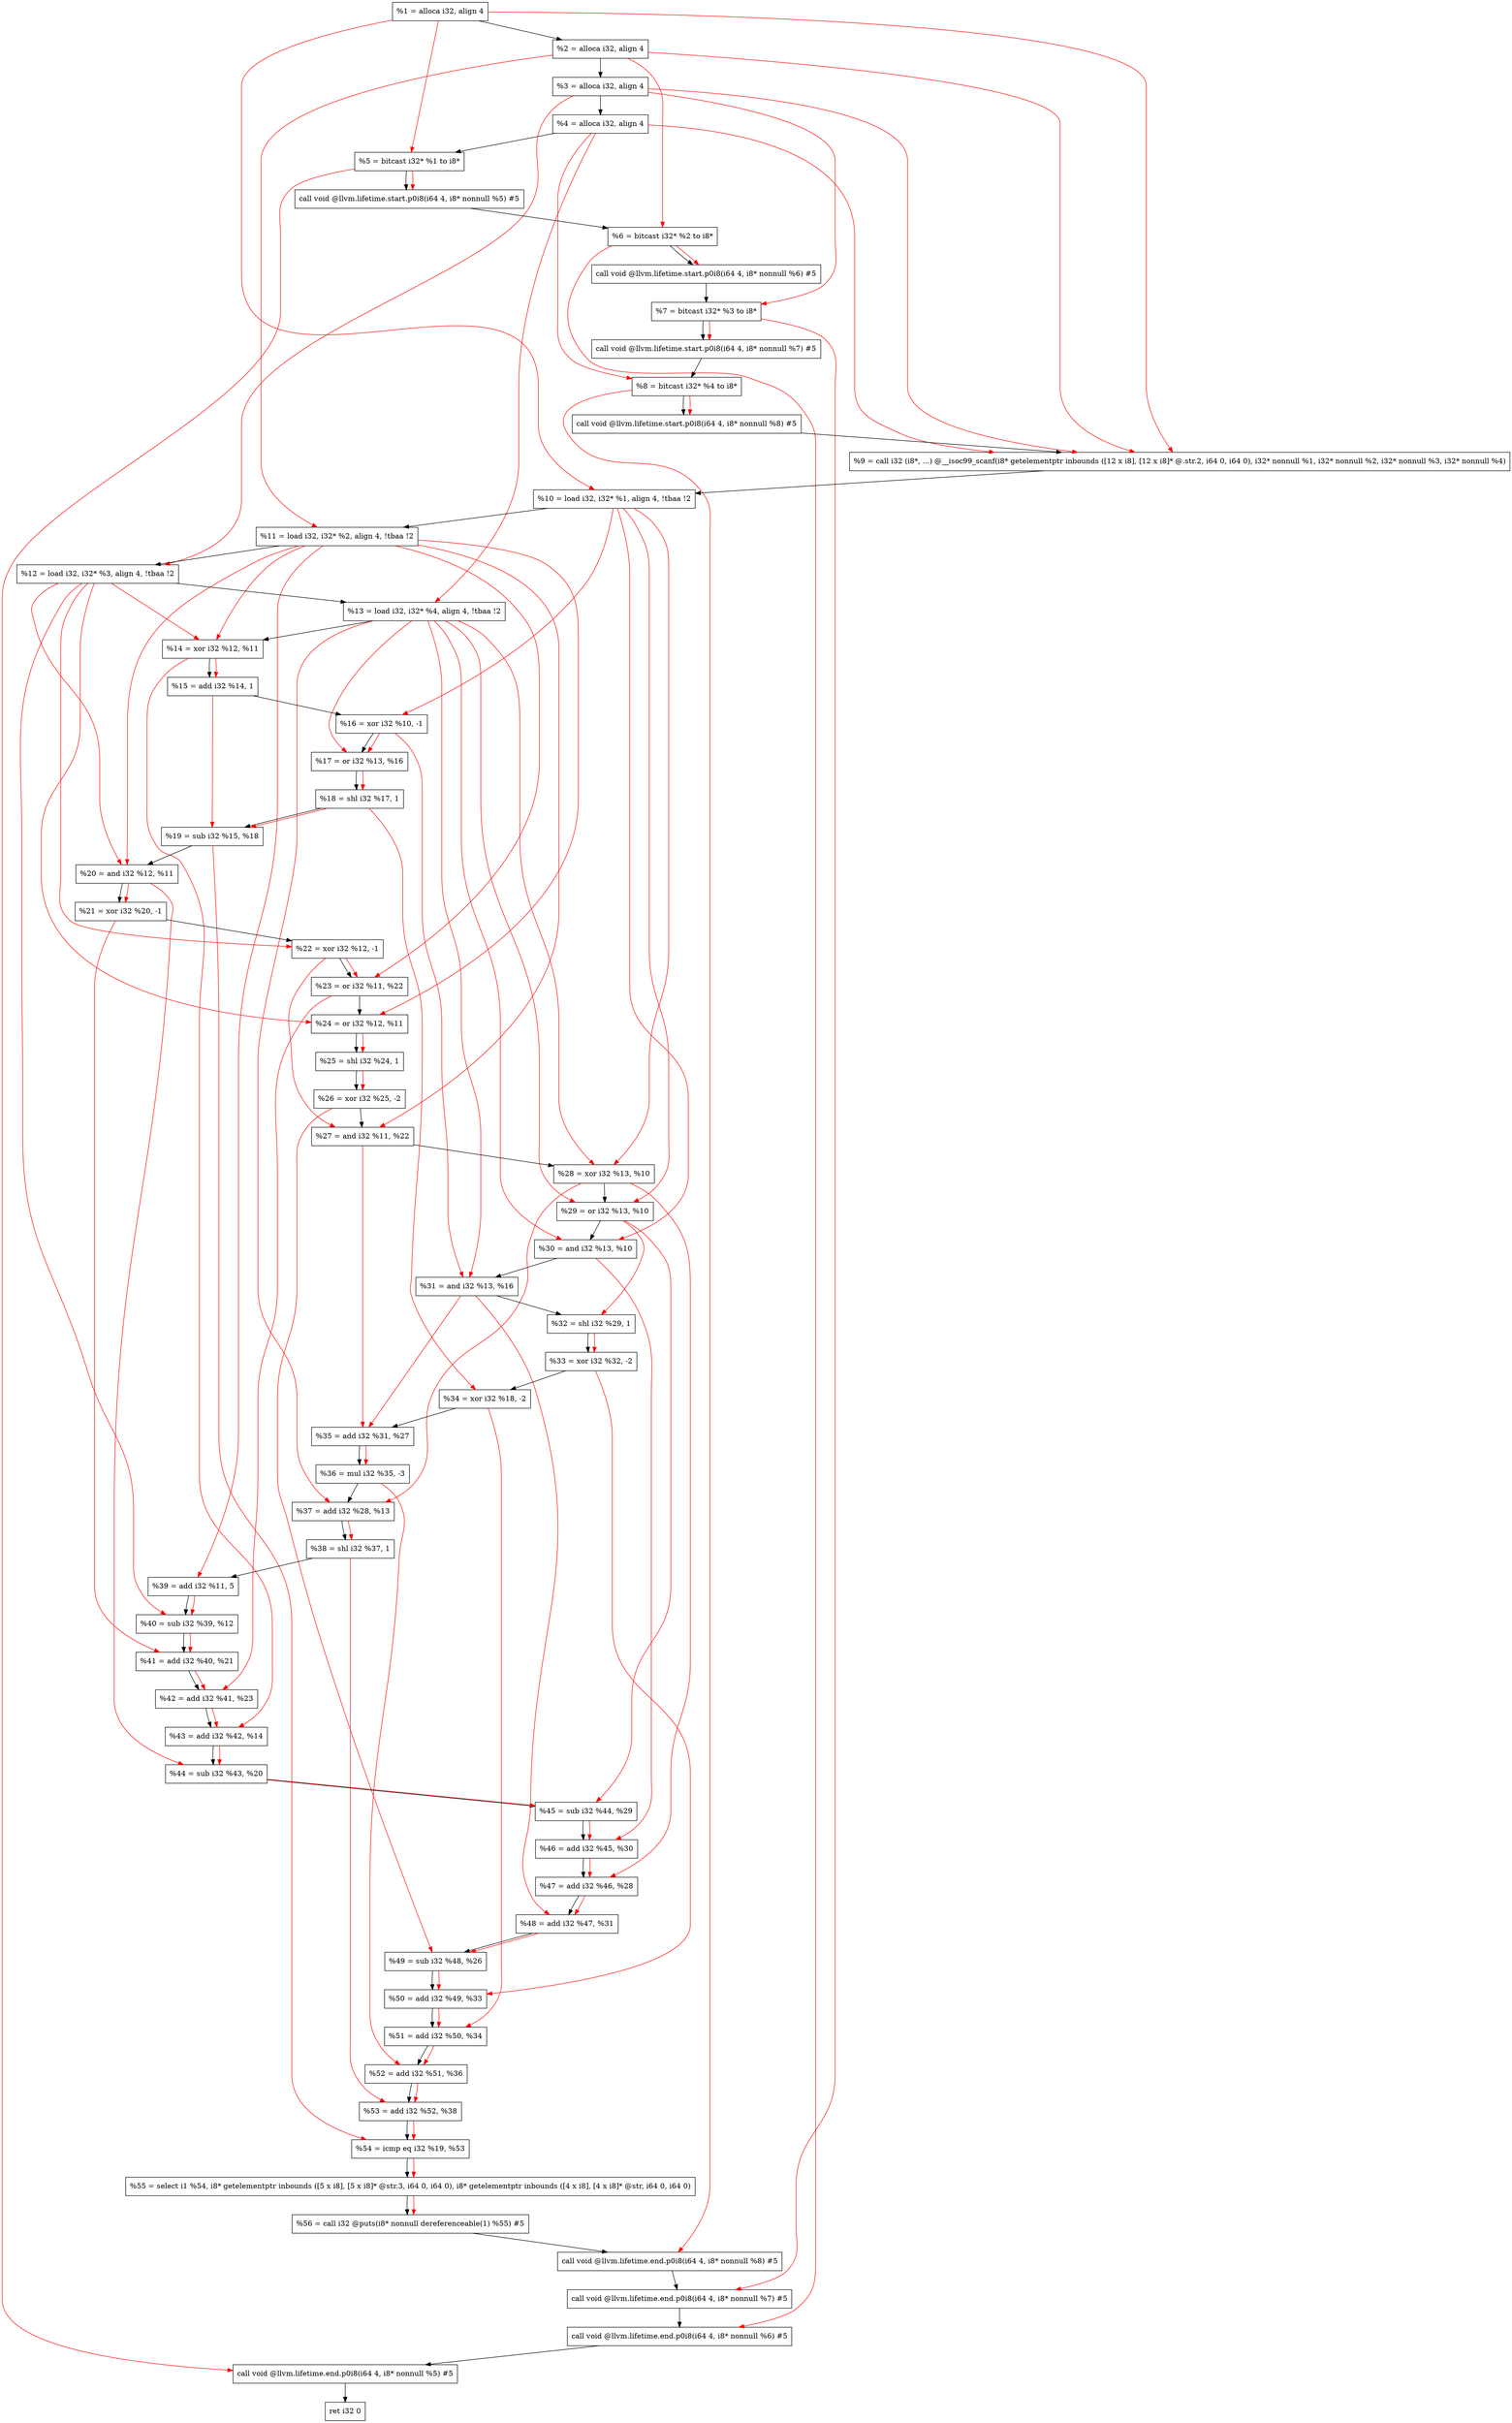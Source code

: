 digraph "DFG for'main' function" {
	Node0x215fc58[shape=record, label="  %1 = alloca i32, align 4"];
	Node0x215fcd8[shape=record, label="  %2 = alloca i32, align 4"];
	Node0x215fd68[shape=record, label="  %3 = alloca i32, align 4"];
	Node0x215fdc8[shape=record, label="  %4 = alloca i32, align 4"];
	Node0x215fe78[shape=record, label="  %5 = bitcast i32* %1 to i8*"];
	Node0x21602a8[shape=record, label="  call void @llvm.lifetime.start.p0i8(i64 4, i8* nonnull %5) #5"];
	Node0x2160388[shape=record, label="  %6 = bitcast i32* %2 to i8*"];
	Node0x2160488[shape=record, label="  call void @llvm.lifetime.start.p0i8(i64 4, i8* nonnull %6) #5"];
	Node0x2160548[shape=record, label="  %7 = bitcast i32* %3 to i8*"];
	Node0x21605f8[shape=record, label="  call void @llvm.lifetime.start.p0i8(i64 4, i8* nonnull %7) #5"];
	Node0x21606b8[shape=record, label="  %8 = bitcast i32* %4 to i8*"];
	Node0x2160768[shape=record, label="  call void @llvm.lifetime.start.p0i8(i64 4, i8* nonnull %8) #5"];
	Node0x215ab70[shape=record, label="  %9 = call i32 (i8*, ...) @__isoc99_scanf(i8* getelementptr inbounds ([12 x i8], [12 x i8]* @.str.2, i64 0, i64 0), i32* nonnull %1, i32* nonnull %2, i32* nonnull %3, i32* nonnull %4)"];
	Node0x2160968[shape=record, label="  %10 = load i32, i32* %1, align 4, !tbaa !2"];
	Node0x21618d8[shape=record, label="  %11 = load i32, i32* %2, align 4, !tbaa !2"];
	Node0x2161f48[shape=record, label="  %12 = load i32, i32* %3, align 4, !tbaa !2"];
	Node0x2161fa8[shape=record, label="  %13 = load i32, i32* %4, align 4, !tbaa !2"];
	Node0x2162020[shape=record, label="  %14 = xor i32 %12, %11"];
	Node0x2162090[shape=record, label="  %15 = add i32 %14, 1"];
	Node0x2162100[shape=record, label="  %16 = xor i32 %10, -1"];
	Node0x2162170[shape=record, label="  %17 = or i32 %13, %16"];
	Node0x21621e0[shape=record, label="  %18 = shl i32 %17, 1"];
	Node0x2162250[shape=record, label="  %19 = sub i32 %15, %18"];
	Node0x21622c0[shape=record, label="  %20 = and i32 %12, %11"];
	Node0x2162330[shape=record, label="  %21 = xor i32 %20, -1"];
	Node0x21623a0[shape=record, label="  %22 = xor i32 %12, -1"];
	Node0x2162410[shape=record, label="  %23 = or i32 %11, %22"];
	Node0x2162480[shape=record, label="  %24 = or i32 %12, %11"];
	Node0x21624f0[shape=record, label="  %25 = shl i32 %24, 1"];
	Node0x2162560[shape=record, label="  %26 = xor i32 %25, -2"];
	Node0x21625d0[shape=record, label="  %27 = and i32 %11, %22"];
	Node0x2162640[shape=record, label="  %28 = xor i32 %13, %10"];
	Node0x21626b0[shape=record, label="  %29 = or i32 %13, %10"];
	Node0x2162720[shape=record, label="  %30 = and i32 %13, %10"];
	Node0x2162790[shape=record, label="  %31 = and i32 %13, %16"];
	Node0x2162800[shape=record, label="  %32 = shl i32 %29, 1"];
	Node0x2162870[shape=record, label="  %33 = xor i32 %32, -2"];
	Node0x21628e0[shape=record, label="  %34 = xor i32 %18, -2"];
	Node0x2162950[shape=record, label="  %35 = add i32 %31, %27"];
	Node0x21629c0[shape=record, label="  %36 = mul i32 %35, -3"];
	Node0x2162a30[shape=record, label="  %37 = add i32 %28, %13"];
	Node0x2162aa0[shape=record, label="  %38 = shl i32 %37, 1"];
	Node0x2162b10[shape=record, label="  %39 = add i32 %11, 5"];
	Node0x2162b80[shape=record, label="  %40 = sub i32 %39, %12"];
	Node0x2162bf0[shape=record, label="  %41 = add i32 %40, %21"];
	Node0x2162c60[shape=record, label="  %42 = add i32 %41, %23"];
	Node0x2162cd0[shape=record, label="  %43 = add i32 %42, %14"];
	Node0x2162d40[shape=record, label="  %44 = sub i32 %43, %20"];
	Node0x2162db0[shape=record, label="  %45 = sub i32 %44, %29"];
	Node0x2162e20[shape=record, label="  %46 = add i32 %45, %30"];
	Node0x2162e90[shape=record, label="  %47 = add i32 %46, %28"];
	Node0x2162f00[shape=record, label="  %48 = add i32 %47, %31"];
	Node0x2162f70[shape=record, label="  %49 = sub i32 %48, %26"];
	Node0x2162fe0[shape=record, label="  %50 = add i32 %49, %33"];
	Node0x2163050[shape=record, label="  %51 = add i32 %50, %34"];
	Node0x21630c0[shape=record, label="  %52 = add i32 %51, %36"];
	Node0x2163130[shape=record, label="  %53 = add i32 %52, %38"];
	Node0x21631a0[shape=record, label="  %54 = icmp eq i32 %19, %53"];
	Node0x20ff8b8[shape=record, label="  %55 = select i1 %54, i8* getelementptr inbounds ([5 x i8], [5 x i8]* @str.3, i64 0, i64 0), i8* getelementptr inbounds ([4 x i8], [4 x i8]* @str, i64 0, i64 0)"];
	Node0x2163230[shape=record, label="  %56 = call i32 @puts(i8* nonnull dereferenceable(1) %55) #5"];
	Node0x21634d8[shape=record, label="  call void @llvm.lifetime.end.p0i8(i64 4, i8* nonnull %8) #5"];
	Node0x2163638[shape=record, label="  call void @llvm.lifetime.end.p0i8(i64 4, i8* nonnull %7) #5"];
	Node0x2163748[shape=record, label="  call void @llvm.lifetime.end.p0i8(i64 4, i8* nonnull %6) #5"];
	Node0x2163858[shape=record, label="  call void @llvm.lifetime.end.p0i8(i64 4, i8* nonnull %5) #5"];
	Node0x2163918[shape=record, label="  ret i32 0"];
	Node0x215fc58 -> Node0x215fcd8;
	Node0x215fcd8 -> Node0x215fd68;
	Node0x215fd68 -> Node0x215fdc8;
	Node0x215fdc8 -> Node0x215fe78;
	Node0x215fe78 -> Node0x21602a8;
	Node0x21602a8 -> Node0x2160388;
	Node0x2160388 -> Node0x2160488;
	Node0x2160488 -> Node0x2160548;
	Node0x2160548 -> Node0x21605f8;
	Node0x21605f8 -> Node0x21606b8;
	Node0x21606b8 -> Node0x2160768;
	Node0x2160768 -> Node0x215ab70;
	Node0x215ab70 -> Node0x2160968;
	Node0x2160968 -> Node0x21618d8;
	Node0x21618d8 -> Node0x2161f48;
	Node0x2161f48 -> Node0x2161fa8;
	Node0x2161fa8 -> Node0x2162020;
	Node0x2162020 -> Node0x2162090;
	Node0x2162090 -> Node0x2162100;
	Node0x2162100 -> Node0x2162170;
	Node0x2162170 -> Node0x21621e0;
	Node0x21621e0 -> Node0x2162250;
	Node0x2162250 -> Node0x21622c0;
	Node0x21622c0 -> Node0x2162330;
	Node0x2162330 -> Node0x21623a0;
	Node0x21623a0 -> Node0x2162410;
	Node0x2162410 -> Node0x2162480;
	Node0x2162480 -> Node0x21624f0;
	Node0x21624f0 -> Node0x2162560;
	Node0x2162560 -> Node0x21625d0;
	Node0x21625d0 -> Node0x2162640;
	Node0x2162640 -> Node0x21626b0;
	Node0x21626b0 -> Node0x2162720;
	Node0x2162720 -> Node0x2162790;
	Node0x2162790 -> Node0x2162800;
	Node0x2162800 -> Node0x2162870;
	Node0x2162870 -> Node0x21628e0;
	Node0x21628e0 -> Node0x2162950;
	Node0x2162950 -> Node0x21629c0;
	Node0x21629c0 -> Node0x2162a30;
	Node0x2162a30 -> Node0x2162aa0;
	Node0x2162aa0 -> Node0x2162b10;
	Node0x2162b10 -> Node0x2162b80;
	Node0x2162b80 -> Node0x2162bf0;
	Node0x2162bf0 -> Node0x2162c60;
	Node0x2162c60 -> Node0x2162cd0;
	Node0x2162cd0 -> Node0x2162d40;
	Node0x2162d40 -> Node0x2162db0;
	Node0x2162db0 -> Node0x2162e20;
	Node0x2162e20 -> Node0x2162e90;
	Node0x2162e90 -> Node0x2162f00;
	Node0x2162f00 -> Node0x2162f70;
	Node0x2162f70 -> Node0x2162fe0;
	Node0x2162fe0 -> Node0x2163050;
	Node0x2163050 -> Node0x21630c0;
	Node0x21630c0 -> Node0x2163130;
	Node0x2163130 -> Node0x21631a0;
	Node0x21631a0 -> Node0x20ff8b8;
	Node0x20ff8b8 -> Node0x2163230;
	Node0x2163230 -> Node0x21634d8;
	Node0x21634d8 -> Node0x2163638;
	Node0x2163638 -> Node0x2163748;
	Node0x2163748 -> Node0x2163858;
	Node0x2163858 -> Node0x2163918;
edge [color=red]
	Node0x215fc58 -> Node0x215fe78;
	Node0x215fe78 -> Node0x21602a8;
	Node0x215fcd8 -> Node0x2160388;
	Node0x2160388 -> Node0x2160488;
	Node0x215fd68 -> Node0x2160548;
	Node0x2160548 -> Node0x21605f8;
	Node0x215fdc8 -> Node0x21606b8;
	Node0x21606b8 -> Node0x2160768;
	Node0x215fc58 -> Node0x215ab70;
	Node0x215fcd8 -> Node0x215ab70;
	Node0x215fd68 -> Node0x215ab70;
	Node0x215fdc8 -> Node0x215ab70;
	Node0x215fc58 -> Node0x2160968;
	Node0x215fcd8 -> Node0x21618d8;
	Node0x215fd68 -> Node0x2161f48;
	Node0x215fdc8 -> Node0x2161fa8;
	Node0x2161f48 -> Node0x2162020;
	Node0x21618d8 -> Node0x2162020;
	Node0x2162020 -> Node0x2162090;
	Node0x2160968 -> Node0x2162100;
	Node0x2161fa8 -> Node0x2162170;
	Node0x2162100 -> Node0x2162170;
	Node0x2162170 -> Node0x21621e0;
	Node0x2162090 -> Node0x2162250;
	Node0x21621e0 -> Node0x2162250;
	Node0x2161f48 -> Node0x21622c0;
	Node0x21618d8 -> Node0x21622c0;
	Node0x21622c0 -> Node0x2162330;
	Node0x2161f48 -> Node0x21623a0;
	Node0x21618d8 -> Node0x2162410;
	Node0x21623a0 -> Node0x2162410;
	Node0x2161f48 -> Node0x2162480;
	Node0x21618d8 -> Node0x2162480;
	Node0x2162480 -> Node0x21624f0;
	Node0x21624f0 -> Node0x2162560;
	Node0x21618d8 -> Node0x21625d0;
	Node0x21623a0 -> Node0x21625d0;
	Node0x2161fa8 -> Node0x2162640;
	Node0x2160968 -> Node0x2162640;
	Node0x2161fa8 -> Node0x21626b0;
	Node0x2160968 -> Node0x21626b0;
	Node0x2161fa8 -> Node0x2162720;
	Node0x2160968 -> Node0x2162720;
	Node0x2161fa8 -> Node0x2162790;
	Node0x2162100 -> Node0x2162790;
	Node0x21626b0 -> Node0x2162800;
	Node0x2162800 -> Node0x2162870;
	Node0x21621e0 -> Node0x21628e0;
	Node0x2162790 -> Node0x2162950;
	Node0x21625d0 -> Node0x2162950;
	Node0x2162950 -> Node0x21629c0;
	Node0x2162640 -> Node0x2162a30;
	Node0x2161fa8 -> Node0x2162a30;
	Node0x2162a30 -> Node0x2162aa0;
	Node0x21618d8 -> Node0x2162b10;
	Node0x2162b10 -> Node0x2162b80;
	Node0x2161f48 -> Node0x2162b80;
	Node0x2162b80 -> Node0x2162bf0;
	Node0x2162330 -> Node0x2162bf0;
	Node0x2162bf0 -> Node0x2162c60;
	Node0x2162410 -> Node0x2162c60;
	Node0x2162c60 -> Node0x2162cd0;
	Node0x2162020 -> Node0x2162cd0;
	Node0x2162cd0 -> Node0x2162d40;
	Node0x21622c0 -> Node0x2162d40;
	Node0x2162d40 -> Node0x2162db0;
	Node0x21626b0 -> Node0x2162db0;
	Node0x2162db0 -> Node0x2162e20;
	Node0x2162720 -> Node0x2162e20;
	Node0x2162e20 -> Node0x2162e90;
	Node0x2162640 -> Node0x2162e90;
	Node0x2162e90 -> Node0x2162f00;
	Node0x2162790 -> Node0x2162f00;
	Node0x2162f00 -> Node0x2162f70;
	Node0x2162560 -> Node0x2162f70;
	Node0x2162f70 -> Node0x2162fe0;
	Node0x2162870 -> Node0x2162fe0;
	Node0x2162fe0 -> Node0x2163050;
	Node0x21628e0 -> Node0x2163050;
	Node0x2163050 -> Node0x21630c0;
	Node0x21629c0 -> Node0x21630c0;
	Node0x21630c0 -> Node0x2163130;
	Node0x2162aa0 -> Node0x2163130;
	Node0x2162250 -> Node0x21631a0;
	Node0x2163130 -> Node0x21631a0;
	Node0x21631a0 -> Node0x20ff8b8;
	Node0x20ff8b8 -> Node0x2163230;
	Node0x21606b8 -> Node0x21634d8;
	Node0x2160548 -> Node0x2163638;
	Node0x2160388 -> Node0x2163748;
	Node0x215fe78 -> Node0x2163858;
}
